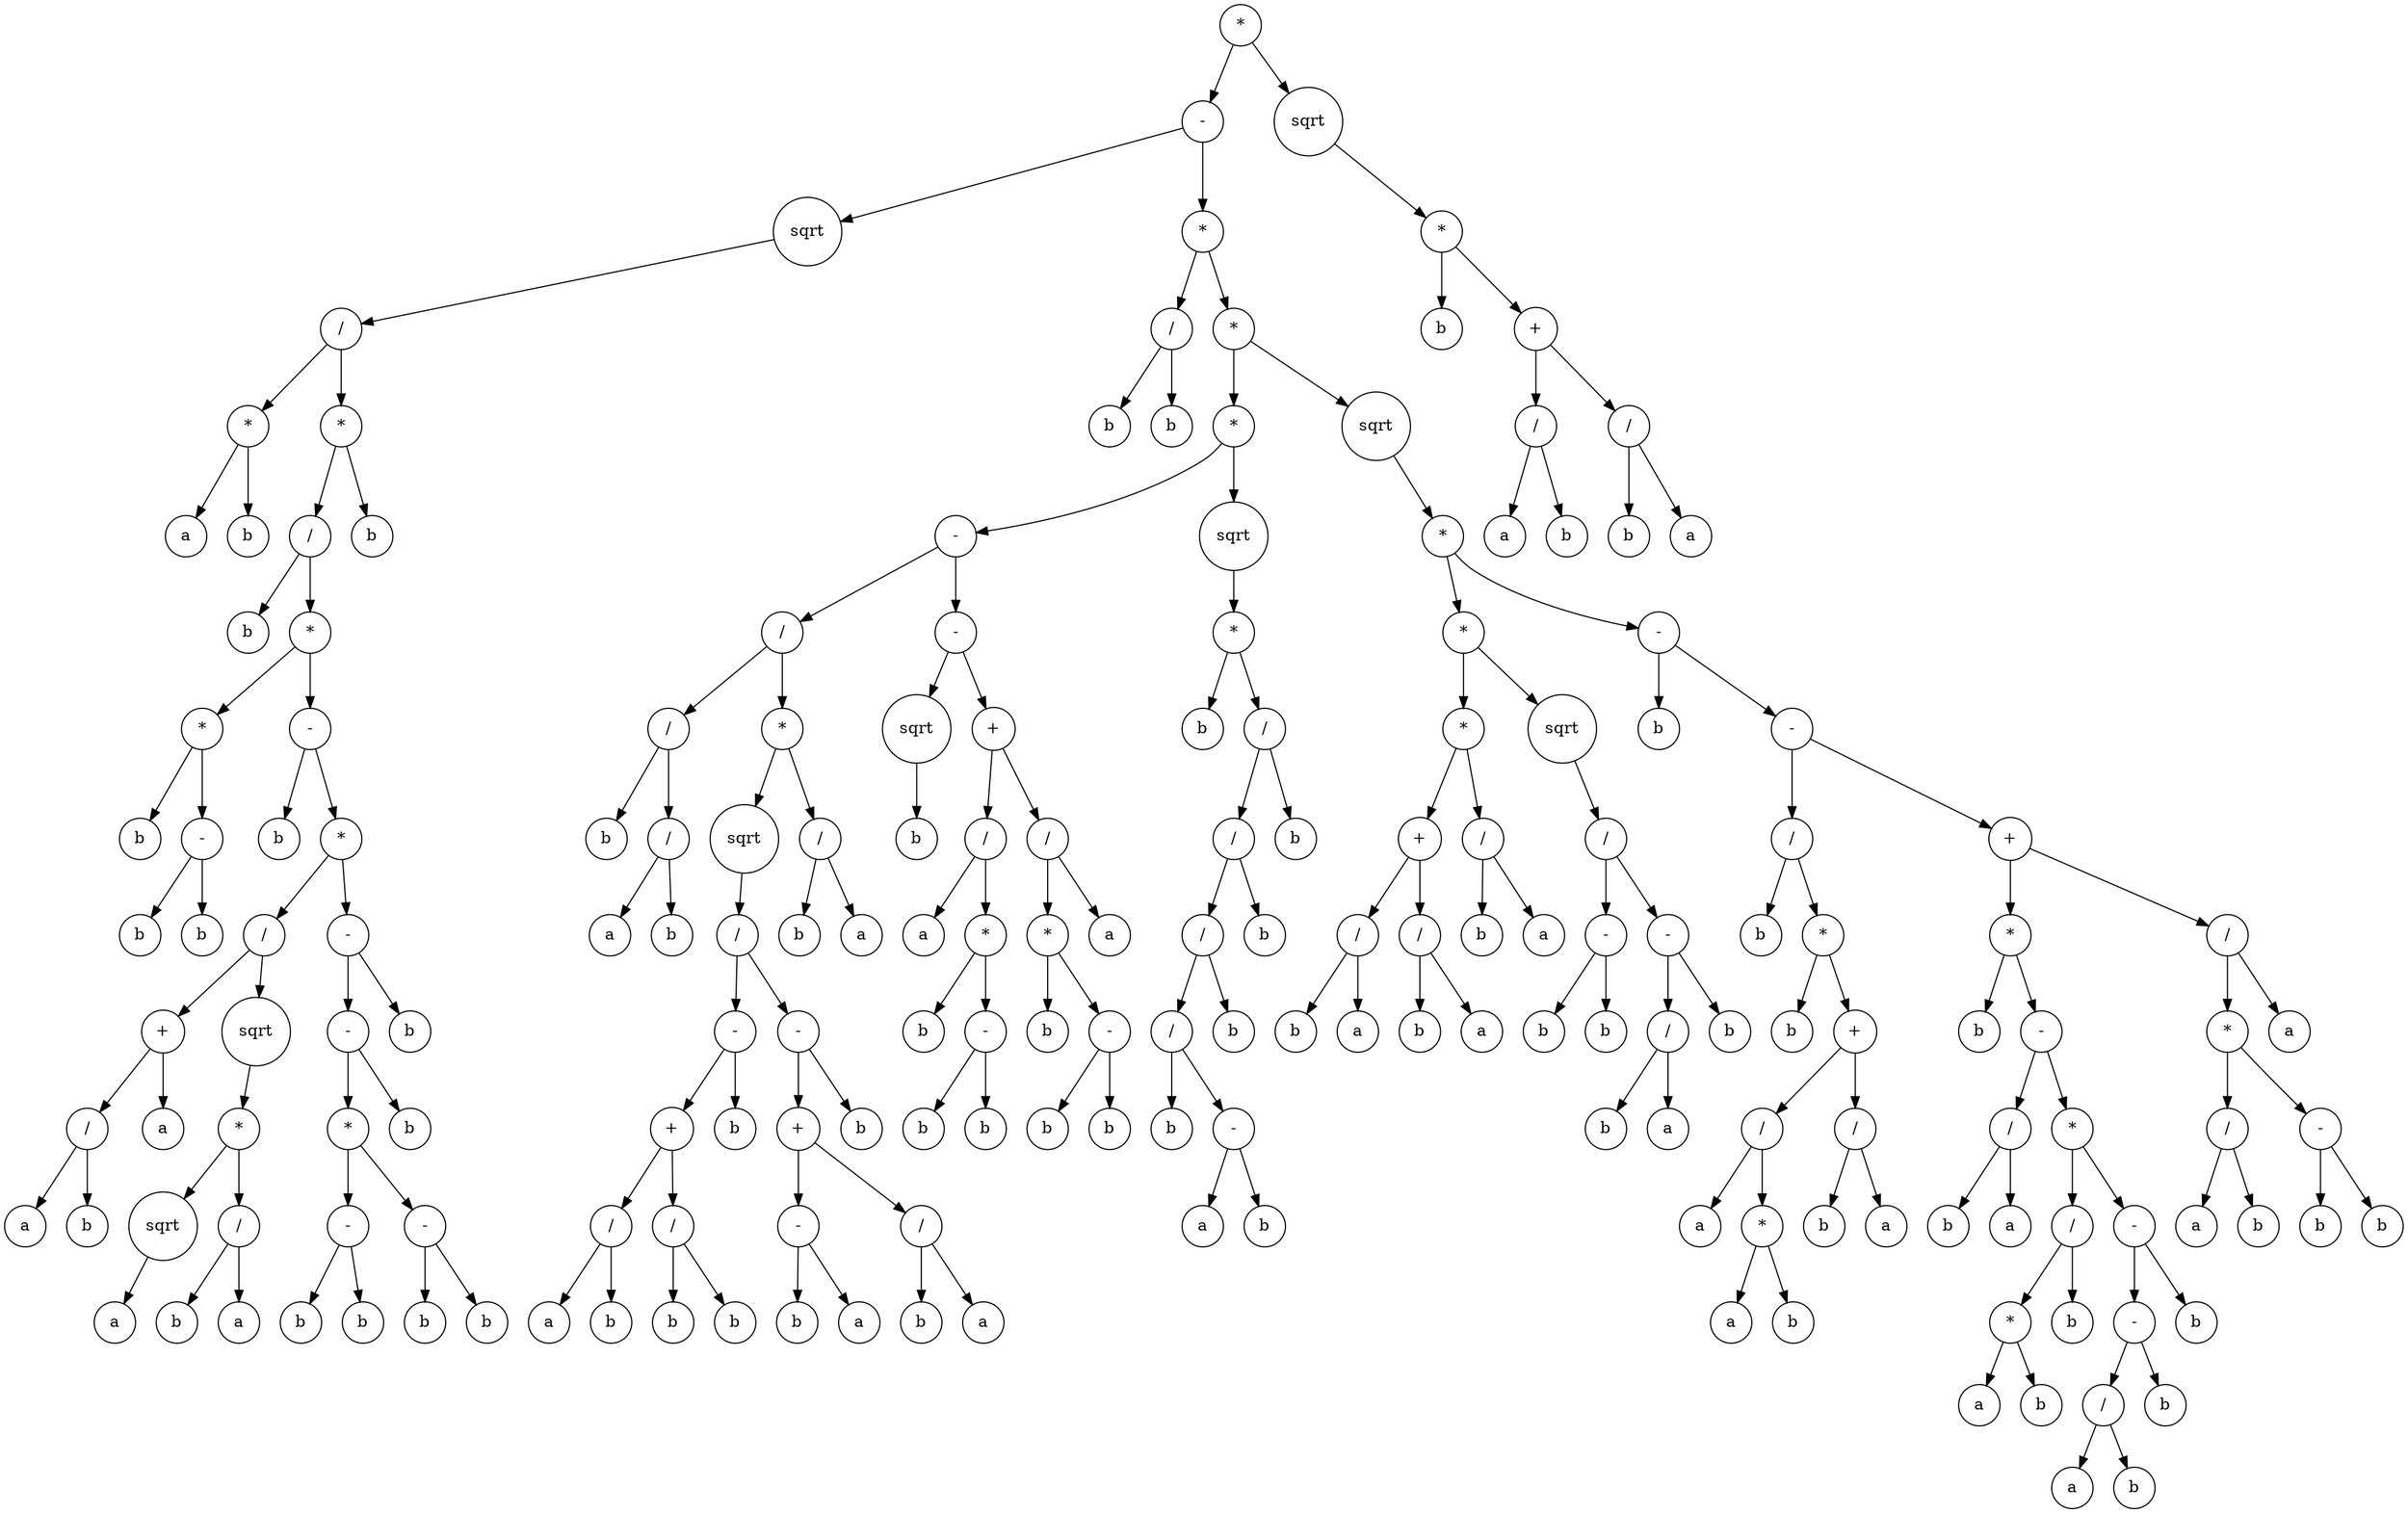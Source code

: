 digraph g {
graph [ordering=out];
node [shape=circle];
n[label = "*"];
n0[label = "-"];
n00[label = "sqrt"];
n000[label = "/"];
n0000[label = "*"];
n00000[label = "a"];
n0000 -> n00000;
n00001[label = "b"];
n0000 -> n00001;
n000 -> n0000;
n0001[label = "*"];
n00010[label = "/"];
n000100[label = "b"];
n00010 -> n000100;
n000101[label = "*"];
n0001010[label = "*"];
n00010100[label = "b"];
n0001010 -> n00010100;
n00010101[label = "-"];
n000101010[label = "b"];
n00010101 -> n000101010;
n000101011[label = "b"];
n00010101 -> n000101011;
n0001010 -> n00010101;
n000101 -> n0001010;
n0001011[label = "-"];
n00010110[label = "b"];
n0001011 -> n00010110;
n00010111[label = "*"];
n000101110[label = "/"];
n0001011100[label = "+"];
n00010111000[label = "/"];
n000101110000[label = "a"];
n00010111000 -> n000101110000;
n000101110001[label = "b"];
n00010111000 -> n000101110001;
n0001011100 -> n00010111000;
n00010111001[label = "a"];
n0001011100 -> n00010111001;
n000101110 -> n0001011100;
n0001011101[label = "sqrt"];
n00010111010[label = "*"];
n000101110100[label = "sqrt"];
n0001011101000[label = "a"];
n000101110100 -> n0001011101000;
n00010111010 -> n000101110100;
n000101110101[label = "/"];
n0001011101010[label = "b"];
n000101110101 -> n0001011101010;
n0001011101011[label = "a"];
n000101110101 -> n0001011101011;
n00010111010 -> n000101110101;
n0001011101 -> n00010111010;
n000101110 -> n0001011101;
n00010111 -> n000101110;
n000101111[label = "-"];
n0001011110[label = "-"];
n00010111100[label = "*"];
n000101111000[label = "-"];
n0001011110000[label = "b"];
n000101111000 -> n0001011110000;
n0001011110001[label = "b"];
n000101111000 -> n0001011110001;
n00010111100 -> n000101111000;
n000101111001[label = "-"];
n0001011110010[label = "b"];
n000101111001 -> n0001011110010;
n0001011110011[label = "b"];
n000101111001 -> n0001011110011;
n00010111100 -> n000101111001;
n0001011110 -> n00010111100;
n00010111101[label = "b"];
n0001011110 -> n00010111101;
n000101111 -> n0001011110;
n0001011111[label = "b"];
n000101111 -> n0001011111;
n00010111 -> n000101111;
n0001011 -> n00010111;
n000101 -> n0001011;
n00010 -> n000101;
n0001 -> n00010;
n00011[label = "b"];
n0001 -> n00011;
n000 -> n0001;
n00 -> n000;
n0 -> n00;
n01[label = "*"];
n010[label = "/"];
n0100[label = "b"];
n010 -> n0100;
n0101[label = "b"];
n010 -> n0101;
n01 -> n010;
n011[label = "*"];
n0110[label = "*"];
n01100[label = "-"];
n011000[label = "/"];
n0110000[label = "/"];
n01100000[label = "b"];
n0110000 -> n01100000;
n01100001[label = "/"];
n011000010[label = "a"];
n01100001 -> n011000010;
n011000011[label = "b"];
n01100001 -> n011000011;
n0110000 -> n01100001;
n011000 -> n0110000;
n0110001[label = "*"];
n01100010[label = "sqrt"];
n011000100[label = "/"];
n0110001000[label = "-"];
n01100010000[label = "+"];
n011000100000[label = "/"];
n0110001000000[label = "a"];
n011000100000 -> n0110001000000;
n0110001000001[label = "b"];
n011000100000 -> n0110001000001;
n01100010000 -> n011000100000;
n011000100001[label = "/"];
n0110001000010[label = "b"];
n011000100001 -> n0110001000010;
n0110001000011[label = "b"];
n011000100001 -> n0110001000011;
n01100010000 -> n011000100001;
n0110001000 -> n01100010000;
n01100010001[label = "b"];
n0110001000 -> n01100010001;
n011000100 -> n0110001000;
n0110001001[label = "-"];
n01100010010[label = "+"];
n011000100100[label = "-"];
n0110001001000[label = "b"];
n011000100100 -> n0110001001000;
n0110001001001[label = "a"];
n011000100100 -> n0110001001001;
n01100010010 -> n011000100100;
n011000100101[label = "/"];
n0110001001010[label = "b"];
n011000100101 -> n0110001001010;
n0110001001011[label = "a"];
n011000100101 -> n0110001001011;
n01100010010 -> n011000100101;
n0110001001 -> n01100010010;
n01100010011[label = "b"];
n0110001001 -> n01100010011;
n011000100 -> n0110001001;
n01100010 -> n011000100;
n0110001 -> n01100010;
n01100011[label = "/"];
n011000110[label = "b"];
n01100011 -> n011000110;
n011000111[label = "a"];
n01100011 -> n011000111;
n0110001 -> n01100011;
n011000 -> n0110001;
n01100 -> n011000;
n011001[label = "-"];
n0110010[label = "sqrt"];
n01100100[label = "b"];
n0110010 -> n01100100;
n011001 -> n0110010;
n0110011[label = "+"];
n01100110[label = "/"];
n011001100[label = "a"];
n01100110 -> n011001100;
n011001101[label = "*"];
n0110011010[label = "b"];
n011001101 -> n0110011010;
n0110011011[label = "-"];
n01100110110[label = "b"];
n0110011011 -> n01100110110;
n01100110111[label = "b"];
n0110011011 -> n01100110111;
n011001101 -> n0110011011;
n01100110 -> n011001101;
n0110011 -> n01100110;
n01100111[label = "/"];
n011001110[label = "*"];
n0110011100[label = "b"];
n011001110 -> n0110011100;
n0110011101[label = "-"];
n01100111010[label = "b"];
n0110011101 -> n01100111010;
n01100111011[label = "b"];
n0110011101 -> n01100111011;
n011001110 -> n0110011101;
n01100111 -> n011001110;
n011001111[label = "a"];
n01100111 -> n011001111;
n0110011 -> n01100111;
n011001 -> n0110011;
n01100 -> n011001;
n0110 -> n01100;
n01101[label = "sqrt"];
n011010[label = "*"];
n0110100[label = "b"];
n011010 -> n0110100;
n0110101[label = "/"];
n01101010[label = "/"];
n011010100[label = "/"];
n0110101000[label = "/"];
n01101010000[label = "b"];
n0110101000 -> n01101010000;
n01101010001[label = "-"];
n011010100010[label = "a"];
n01101010001 -> n011010100010;
n011010100011[label = "b"];
n01101010001 -> n011010100011;
n0110101000 -> n01101010001;
n011010100 -> n0110101000;
n0110101001[label = "b"];
n011010100 -> n0110101001;
n01101010 -> n011010100;
n011010101[label = "b"];
n01101010 -> n011010101;
n0110101 -> n01101010;
n01101011[label = "b"];
n0110101 -> n01101011;
n011010 -> n0110101;
n01101 -> n011010;
n0110 -> n01101;
n011 -> n0110;
n0111[label = "sqrt"];
n01110[label = "*"];
n011100[label = "*"];
n0111000[label = "*"];
n01110000[label = "+"];
n011100000[label = "/"];
n0111000000[label = "b"];
n011100000 -> n0111000000;
n0111000001[label = "a"];
n011100000 -> n0111000001;
n01110000 -> n011100000;
n011100001[label = "/"];
n0111000010[label = "b"];
n011100001 -> n0111000010;
n0111000011[label = "a"];
n011100001 -> n0111000011;
n01110000 -> n011100001;
n0111000 -> n01110000;
n01110001[label = "/"];
n011100010[label = "b"];
n01110001 -> n011100010;
n011100011[label = "a"];
n01110001 -> n011100011;
n0111000 -> n01110001;
n011100 -> n0111000;
n0111001[label = "sqrt"];
n01110010[label = "/"];
n011100100[label = "-"];
n0111001000[label = "b"];
n011100100 -> n0111001000;
n0111001001[label = "b"];
n011100100 -> n0111001001;
n01110010 -> n011100100;
n011100101[label = "-"];
n0111001010[label = "/"];
n01110010100[label = "b"];
n0111001010 -> n01110010100;
n01110010101[label = "a"];
n0111001010 -> n01110010101;
n011100101 -> n0111001010;
n0111001011[label = "b"];
n011100101 -> n0111001011;
n01110010 -> n011100101;
n0111001 -> n01110010;
n011100 -> n0111001;
n01110 -> n011100;
n011101[label = "-"];
n0111010[label = "b"];
n011101 -> n0111010;
n0111011[label = "-"];
n01110110[label = "/"];
n011101100[label = "b"];
n01110110 -> n011101100;
n011101101[label = "*"];
n0111011010[label = "b"];
n011101101 -> n0111011010;
n0111011011[label = "+"];
n01110110110[label = "/"];
n011101101100[label = "a"];
n01110110110 -> n011101101100;
n011101101101[label = "*"];
n0111011011010[label = "a"];
n011101101101 -> n0111011011010;
n0111011011011[label = "b"];
n011101101101 -> n0111011011011;
n01110110110 -> n011101101101;
n0111011011 -> n01110110110;
n01110110111[label = "/"];
n011101101110[label = "b"];
n01110110111 -> n011101101110;
n011101101111[label = "a"];
n01110110111 -> n011101101111;
n0111011011 -> n01110110111;
n011101101 -> n0111011011;
n01110110 -> n011101101;
n0111011 -> n01110110;
n01110111[label = "+"];
n011101110[label = "*"];
n0111011100[label = "b"];
n011101110 -> n0111011100;
n0111011101[label = "-"];
n01110111010[label = "/"];
n011101110100[label = "b"];
n01110111010 -> n011101110100;
n011101110101[label = "a"];
n01110111010 -> n011101110101;
n0111011101 -> n01110111010;
n01110111011[label = "*"];
n011101110110[label = "/"];
n0111011101100[label = "*"];
n01110111011000[label = "a"];
n0111011101100 -> n01110111011000;
n01110111011001[label = "b"];
n0111011101100 -> n01110111011001;
n011101110110 -> n0111011101100;
n0111011101101[label = "b"];
n011101110110 -> n0111011101101;
n01110111011 -> n011101110110;
n011101110111[label = "-"];
n0111011101110[label = "-"];
n01110111011100[label = "/"];
n011101110111000[label = "a"];
n01110111011100 -> n011101110111000;
n011101110111001[label = "b"];
n01110111011100 -> n011101110111001;
n0111011101110 -> n01110111011100;
n01110111011101[label = "b"];
n0111011101110 -> n01110111011101;
n011101110111 -> n0111011101110;
n0111011101111[label = "b"];
n011101110111 -> n0111011101111;
n01110111011 -> n011101110111;
n0111011101 -> n01110111011;
n011101110 -> n0111011101;
n01110111 -> n011101110;
n011101111[label = "/"];
n0111011110[label = "*"];
n01110111100[label = "/"];
n011101111000[label = "a"];
n01110111100 -> n011101111000;
n011101111001[label = "b"];
n01110111100 -> n011101111001;
n0111011110 -> n01110111100;
n01110111101[label = "-"];
n011101111010[label = "b"];
n01110111101 -> n011101111010;
n011101111011[label = "b"];
n01110111101 -> n011101111011;
n0111011110 -> n01110111101;
n011101111 -> n0111011110;
n0111011111[label = "a"];
n011101111 -> n0111011111;
n01110111 -> n011101111;
n0111011 -> n01110111;
n011101 -> n0111011;
n01110 -> n011101;
n0111 -> n01110;
n011 -> n0111;
n01 -> n011;
n0 -> n01;
n -> n0;
n1[label = "sqrt"];
n10[label = "*"];
n100[label = "b"];
n10 -> n100;
n101[label = "+"];
n1010[label = "/"];
n10100[label = "a"];
n1010 -> n10100;
n10101[label = "b"];
n1010 -> n10101;
n101 -> n1010;
n1011[label = "/"];
n10110[label = "b"];
n1011 -> n10110;
n10111[label = "a"];
n1011 -> n10111;
n101 -> n1011;
n10 -> n101;
n1 -> n10;
n -> n1;
}
